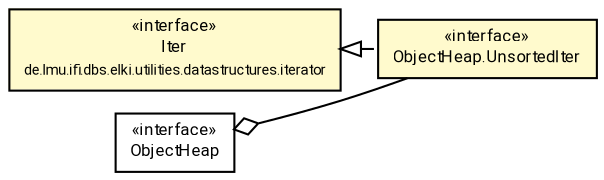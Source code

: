 #!/usr/local/bin/dot
#
# Class diagram 
# Generated by UMLGraph version R5_7_2-60-g0e99a6 (http://www.spinellis.gr/umlgraph/)
#

digraph G {
	graph [fontnames="svg"]
	edge [fontname="Roboto",fontsize=7,labelfontname="Roboto",labelfontsize=7,color="black"];
	node [fontname="Roboto",fontcolor="black",fontsize=8,shape=plaintext,margin=0,width=0,height=0];
	nodesep=0.15;
	ranksep=0.25;
	rankdir=LR;
	// de.lmu.ifi.dbs.elki.utilities.datastructures.iterator.Iter
	c7633290 [label=<<table title="de.lmu.ifi.dbs.elki.utilities.datastructures.iterator.Iter" border="0" cellborder="1" cellspacing="0" cellpadding="2" bgcolor="LemonChiffon" href="../iterator/Iter.html" target="_parent">
		<tr><td><table border="0" cellspacing="0" cellpadding="1">
		<tr><td align="center" balign="center"> &#171;interface&#187; </td></tr>
		<tr><td align="center" balign="center"> <font face="Roboto">Iter</font> </td></tr>
		<tr><td align="center" balign="center"> <font face="Roboto" point-size="7.0">de.lmu.ifi.dbs.elki.utilities.datastructures.iterator</font> </td></tr>
		</table></td></tr>
		</table>>, URL="../iterator/Iter.html"];
	// de.lmu.ifi.dbs.elki.utilities.datastructures.heap.ObjectHeap<K>
	c7633374 [label=<<table title="de.lmu.ifi.dbs.elki.utilities.datastructures.heap.ObjectHeap" border="0" cellborder="1" cellspacing="0" cellpadding="2" href="ObjectHeap.html" target="_parent">
		<tr><td><table border="0" cellspacing="0" cellpadding="1">
		<tr><td align="center" balign="center"> &#171;interface&#187; </td></tr>
		<tr><td align="center" balign="center"> <font face="Roboto">ObjectHeap</font> </td></tr>
		</table></td></tr>
		</table>>, URL="ObjectHeap.html"];
	// de.lmu.ifi.dbs.elki.utilities.datastructures.heap.ObjectHeap.UnsortedIter<K>
	c7633375 [label=<<table title="de.lmu.ifi.dbs.elki.utilities.datastructures.heap.ObjectHeap.UnsortedIter" border="0" cellborder="1" cellspacing="0" cellpadding="2" bgcolor="lemonChiffon" href="ObjectHeap.UnsortedIter.html" target="_parent">
		<tr><td><table border="0" cellspacing="0" cellpadding="1">
		<tr><td align="center" balign="center"> &#171;interface&#187; </td></tr>
		<tr><td align="center" balign="center"> <font face="Roboto">ObjectHeap.UnsortedIter</font> </td></tr>
		</table></td></tr>
		</table>>, URL="ObjectHeap.UnsortedIter.html"];
	// de.lmu.ifi.dbs.elki.utilities.datastructures.heap.ObjectHeap<K> has de.lmu.ifi.dbs.elki.utilities.datastructures.heap.ObjectHeap.UnsortedIter<K>
	c7633374 -> c7633375 [arrowhead=none,arrowtail=ediamond,dir=back,weight=4];
	// de.lmu.ifi.dbs.elki.utilities.datastructures.heap.ObjectHeap.UnsortedIter<K> implements de.lmu.ifi.dbs.elki.utilities.datastructures.iterator.Iter
	c7633290 -> c7633375 [arrowtail=empty,style=dashed,dir=back,weight=9];
}

